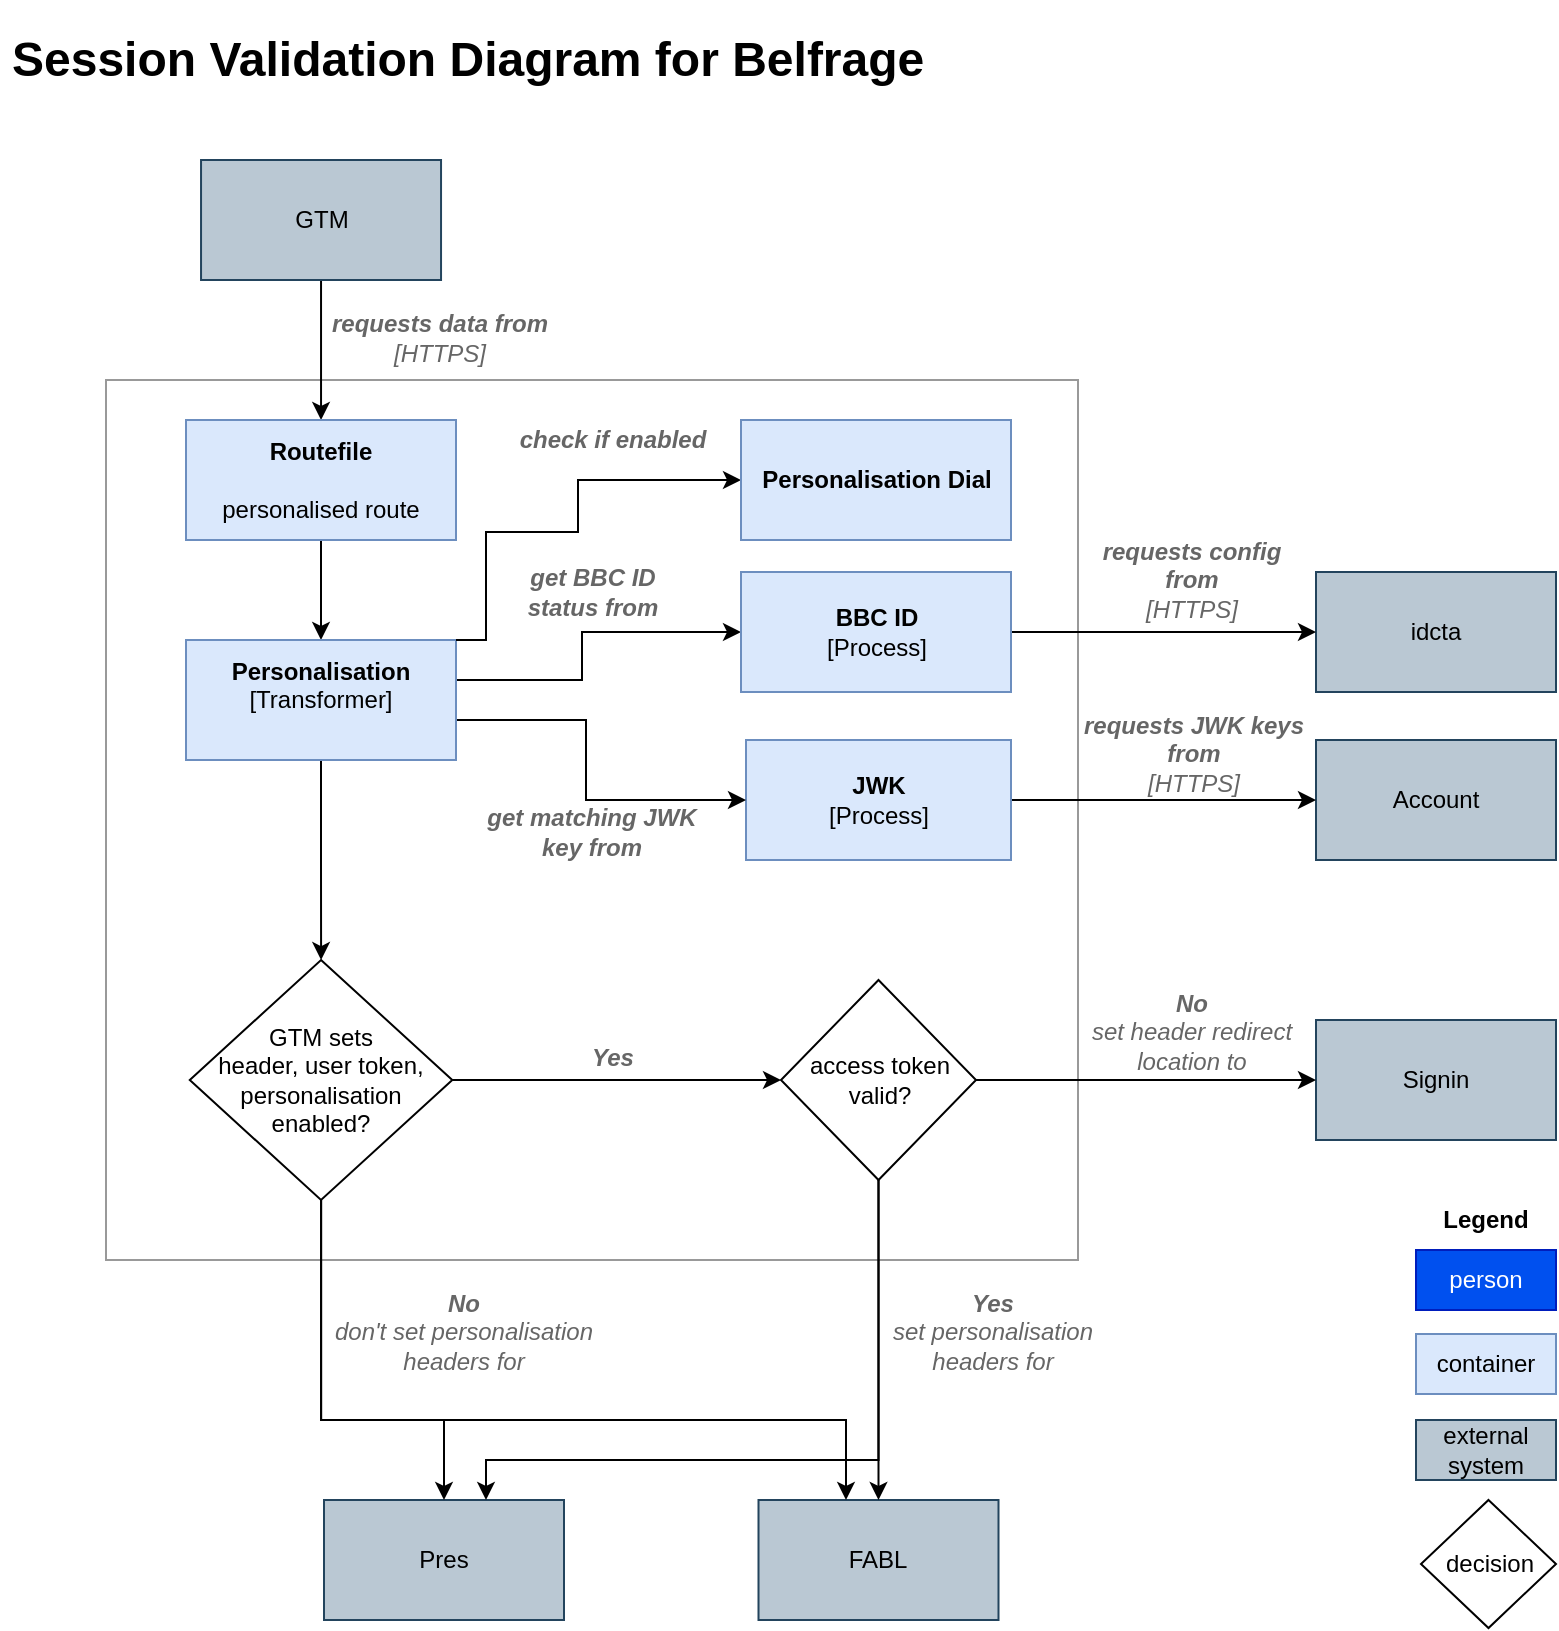 <mxfile version="15.5.9" type="device"><diagram id="yKp5CQcjfNolYZbuaR4e" name="Page-1"><mxGraphModel dx="1298" dy="835" grid="1" gridSize="10" guides="1" tooltips="1" connect="1" arrows="1" fold="1" page="1" pageScale="1" pageWidth="827" pageHeight="1169" math="0" shadow="0"><root><mxCell id="0"/><mxCell id="1" parent="0"/><mxCell id="25" value="" style="rounded=0;whiteSpace=wrap;html=1;fillColor=none;strokeColor=#999999;" parent="1" vertex="1"><mxGeometry x="60" y="190" width="486" height="440" as="geometry"/></mxCell><mxCell id="17" value="&lt;h1&gt;Session Validation Diagram for Belfrage&lt;/h1&gt;&lt;p&gt;&lt;br&gt;&lt;/p&gt;" style="text;html=1;strokeColor=none;fillColor=none;spacing=5;spacingTop=-20;whiteSpace=wrap;overflow=hidden;rounded=0;" parent="1" vertex="1"><mxGeometry x="7.5" y="10" width="505" height="100" as="geometry"/></mxCell><mxCell id="37" value="idcta" style="rounded=0;whiteSpace=wrap;html=1;fillColor=#bac8d3;strokeColor=#23445d;" parent="1" vertex="1"><mxGeometry x="665" y="286" width="120" height="60" as="geometry"/></mxCell><mxCell id="38" value="Account" style="rounded=0;whiteSpace=wrap;html=1;fillColor=#bac8d3;strokeColor=#23445d;" parent="1" vertex="1"><mxGeometry x="665" y="370" width="120" height="60" as="geometry"/></mxCell><mxCell id="44" value="&lt;font color=&quot;#666666&quot;&gt;&lt;i&gt;&lt;b&gt;requests JWK keys from&lt;/b&gt;&lt;br&gt;[HTTPS]&lt;/i&gt;&lt;/font&gt;" style="text;html=1;strokeColor=none;fillColor=none;align=center;verticalAlign=middle;whiteSpace=wrap;rounded=0;" parent="1" vertex="1"><mxGeometry x="539" y="367" width="130" height="20" as="geometry"/></mxCell><mxCell id="45" value="&lt;font color=&quot;#666666&quot;&gt;&lt;i&gt;&lt;b&gt;requests config from&lt;/b&gt;&lt;br&gt;[HTTPS]&lt;/i&gt;&lt;/font&gt;" style="text;html=1;strokeColor=none;fillColor=none;align=center;verticalAlign=middle;whiteSpace=wrap;rounded=0;" parent="1" vertex="1"><mxGeometry x="550.13" y="280" width="106" height="20" as="geometry"/></mxCell><mxCell id="47" value="&lt;font color=&quot;#666666&quot;&gt;&lt;i&gt;&lt;b&gt;requests data from&lt;/b&gt;&lt;br&gt;[HTTPS]&lt;/i&gt;&lt;/font&gt;" style="text;html=1;strokeColor=none;fillColor=none;align=center;verticalAlign=middle;whiteSpace=wrap;rounded=0;" parent="1" vertex="1"><mxGeometry x="162" y="159" width="130" height="20" as="geometry"/></mxCell><mxCell id="62" style="edgeStyle=orthogonalEdgeStyle;rounded=0;orthogonalLoop=1;jettySize=auto;html=1;" parent="1" source="106" target="69" edge="1"><mxGeometry relative="1" as="geometry"><Array as="points"/><mxPoint x="256" y="210" as="targetPoint"/><mxPoint x="167.51" y="140" as="sourcePoint"/></mxGeometry></mxCell><mxCell id="64" value="Signin" style="rounded=0;whiteSpace=wrap;html=1;fillColor=#bac8d3;strokeColor=#23445d;" parent="1" vertex="1"><mxGeometry x="665" y="510" width="120" height="60" as="geometry"/></mxCell><mxCell id="66" value="Pres" style="rounded=0;whiteSpace=wrap;html=1;fillColor=#bac8d3;strokeColor=#23445d;" parent="1" vertex="1"><mxGeometry x="169" y="750" width="120" height="60" as="geometry"/></mxCell><mxCell id="67" value="FABL" style="rounded=0;whiteSpace=wrap;html=1;fillColor=#bac8d3;strokeColor=#23445d;" parent="1" vertex="1"><mxGeometry x="386.25" y="750" width="120" height="60" as="geometry"/></mxCell><mxCell id="76" style="edgeStyle=orthogonalEdgeStyle;rounded=0;orthogonalLoop=1;jettySize=auto;html=1;" parent="1" source="69" target="71" edge="1"><mxGeometry relative="1" as="geometry"/></mxCell><mxCell id="69" value="&lt;b&gt;Routefile&lt;/b&gt;&lt;br&gt;&lt;br&gt;personalised route" style="rounded=0;whiteSpace=wrap;html=1;fillColor=#dae8fc;strokeColor=#6c8ebf;" parent="1" vertex="1"><mxGeometry x="100" y="210" width="135" height="60" as="geometry"/></mxCell><mxCell id="101" style="edgeStyle=orthogonalEdgeStyle;rounded=0;orthogonalLoop=1;jettySize=auto;html=1;entryX=0;entryY=0.5;entryDx=0;entryDy=0;" parent="1" source="70" target="38" edge="1"><mxGeometry relative="1" as="geometry"/></mxCell><mxCell id="70" value="&lt;b&gt;JWK&lt;br&gt;&lt;/b&gt;[Process]&lt;b&gt;&lt;br&gt;&lt;/b&gt;" style="rounded=0;whiteSpace=wrap;html=1;fillColor=#dae8fc;strokeColor=#6c8ebf;" parent="1" vertex="1"><mxGeometry x="380" y="370" width="132.5" height="60" as="geometry"/></mxCell><mxCell id="79" style="edgeStyle=orthogonalEdgeStyle;rounded=0;orthogonalLoop=1;jettySize=auto;html=1;entryX=0;entryY=0.5;entryDx=0;entryDy=0;" parent="1" source="71" target="75" edge="1"><mxGeometry relative="1" as="geometry"><Array as="points"><mxPoint x="298" y="340"/><mxPoint x="298" y="316"/></Array></mxGeometry></mxCell><mxCell id="80" style="edgeStyle=orthogonalEdgeStyle;rounded=0;orthogonalLoop=1;jettySize=auto;html=1;" parent="1" source="71" target="70" edge="1"><mxGeometry relative="1" as="geometry"><mxPoint x="380" y="430" as="targetPoint"/><Array as="points"><mxPoint x="300" y="360"/><mxPoint x="300" y="400"/></Array></mxGeometry></mxCell><mxCell id="94" style="edgeStyle=orthogonalEdgeStyle;rounded=0;orthogonalLoop=1;jettySize=auto;html=1;" parent="1" source="71" target="93" edge="1"><mxGeometry relative="1" as="geometry"/></mxCell><mxCell id="71" value="&lt;div&gt;&lt;b&gt;Personalisation&lt;/b&gt;&lt;/div&gt;&lt;div&gt;[Transformer]&lt;/div&gt;&amp;nbsp;" style="rounded=0;whiteSpace=wrap;html=1;fillColor=#dae8fc;strokeColor=#6c8ebf;" parent="1" vertex="1"><mxGeometry x="100" y="320" width="135" height="60" as="geometry"/></mxCell><mxCell id="100" style="edgeStyle=orthogonalEdgeStyle;rounded=0;orthogonalLoop=1;jettySize=auto;html=1;entryX=0;entryY=0.5;entryDx=0;entryDy=0;" parent="1" source="75" target="37" edge="1"><mxGeometry relative="1" as="geometry"/></mxCell><mxCell id="75" value="&lt;b&gt;BBC ID&lt;/b&gt;&lt;br&gt;[Process]" style="rounded=0;whiteSpace=wrap;html=1;fillColor=#dae8fc;strokeColor=#6c8ebf;" parent="1" vertex="1"><mxGeometry x="377.5" y="286" width="135" height="60" as="geometry"/></mxCell><mxCell id="77" value="&lt;font color=&quot;#666666&quot;&gt;&lt;i&gt;&lt;b&gt;get BBC ID&lt;br&gt;status&amp;nbsp;from&lt;/b&gt;&lt;br&gt;&lt;/i&gt;&lt;/font&gt;" style="text;html=1;strokeColor=none;fillColor=none;align=center;verticalAlign=middle;whiteSpace=wrap;rounded=0;" parent="1" vertex="1"><mxGeometry x="239.57" y="286" width="126.86" height="20" as="geometry"/></mxCell><mxCell id="78" value="&lt;font color=&quot;#666666&quot;&gt;&lt;i&gt;&lt;b&gt;get matching JWK&lt;br&gt;key from&lt;/b&gt;&lt;br&gt;&lt;/i&gt;&lt;/font&gt;" style="text;html=1;strokeColor=none;fillColor=none;align=center;verticalAlign=middle;whiteSpace=wrap;rounded=0;" parent="1" vertex="1"><mxGeometry x="238" y="406" width="130" height="20" as="geometry"/></mxCell><mxCell id="84" value="&lt;font color=&quot;#666666&quot;&gt;&lt;i&gt;&lt;b&gt;No&lt;/b&gt;&lt;br&gt;set header redirect location to&lt;br&gt;&lt;/i&gt;&lt;/font&gt;" style="text;html=1;strokeColor=none;fillColor=none;align=center;verticalAlign=middle;whiteSpace=wrap;rounded=0;" parent="1" vertex="1"><mxGeometry x="536.25" y="506" width="133.75" height="20" as="geometry"/></mxCell><mxCell id="85" value="&lt;font color=&quot;#666666&quot;&gt;&lt;i&gt;&lt;b&gt;Yes&lt;/b&gt;&lt;br&gt;set personalisation headers for&lt;br&gt;&lt;/i&gt;&lt;/font&gt;" style="text;html=1;strokeColor=none;fillColor=none;align=center;verticalAlign=middle;whiteSpace=wrap;rounded=0;" parent="1" vertex="1"><mxGeometry x="448" y="656" width="111" height="20" as="geometry"/></mxCell><mxCell id="88" style="edgeStyle=orthogonalEdgeStyle;rounded=0;orthogonalLoop=1;jettySize=auto;html=1;entryX=0;entryY=0.5;entryDx=0;entryDy=0;" parent="1" source="87" target="64" edge="1"><mxGeometry relative="1" as="geometry"/></mxCell><mxCell id="90" style="edgeStyle=orthogonalEdgeStyle;rounded=0;orthogonalLoop=1;jettySize=auto;html=1;" parent="1" source="87" target="66" edge="1"><mxGeometry relative="1" as="geometry"><Array as="points"><mxPoint x="446" y="730"/><mxPoint x="250" y="730"/></Array></mxGeometry></mxCell><mxCell id="91" style="edgeStyle=orthogonalEdgeStyle;rounded=0;orthogonalLoop=1;jettySize=auto;html=1;" parent="1" source="87" target="67" edge="1"><mxGeometry relative="1" as="geometry"><Array as="points"><mxPoint x="446" y="790"/><mxPoint x="446" y="790"/></Array></mxGeometry></mxCell><mxCell id="87" value="access token valid?" style="rhombus;whiteSpace=wrap;html=1;" parent="1" vertex="1"><mxGeometry x="397.5" y="490" width="97.5" height="100" as="geometry"/></mxCell><mxCell id="95" style="edgeStyle=orthogonalEdgeStyle;rounded=0;orthogonalLoop=1;jettySize=auto;html=1;" parent="1" source="93" target="87" edge="1"><mxGeometry relative="1" as="geometry"><Array as="points"><mxPoint x="310" y="540"/><mxPoint x="310" y="540"/></Array></mxGeometry></mxCell><mxCell id="96" style="edgeStyle=orthogonalEdgeStyle;rounded=0;orthogonalLoop=1;jettySize=auto;html=1;" parent="1" source="93" target="66" edge="1"><mxGeometry relative="1" as="geometry"><Array as="points"><mxPoint x="168" y="710"/><mxPoint x="229" y="710"/></Array></mxGeometry></mxCell><mxCell id="97" style="edgeStyle=orthogonalEdgeStyle;rounded=0;orthogonalLoop=1;jettySize=auto;html=1;" parent="1" source="93" target="67" edge="1"><mxGeometry relative="1" as="geometry"><Array as="points"><mxPoint x="168" y="710"/><mxPoint x="430" y="710"/></Array></mxGeometry></mxCell><mxCell id="93" value="GTM sets&lt;br&gt;header, user token,&lt;br&gt;personalisation&lt;br&gt;enabled?" style="rhombus;whiteSpace=wrap;html=1;" parent="1" vertex="1"><mxGeometry x="101.89" y="480" width="131.25" height="120" as="geometry"/></mxCell><mxCell id="98" value="&lt;font color=&quot;#666666&quot;&gt;&lt;i&gt;&lt;b&gt;No&lt;/b&gt;&lt;br&gt;don't set personalisation&lt;br&gt;headers for&lt;br&gt;&lt;/i&gt;&lt;/font&gt;" style="text;html=1;strokeColor=none;fillColor=none;align=center;verticalAlign=middle;whiteSpace=wrap;rounded=0;" parent="1" vertex="1"><mxGeometry x="169" y="656" width="140" height="20" as="geometry"/></mxCell><mxCell id="99" value="&lt;font color=&quot;#666666&quot;&gt;&lt;i&gt;&lt;b&gt;Yes&lt;/b&gt;&lt;br&gt;&lt;/i&gt;&lt;/font&gt;" style="text;html=1;strokeColor=none;fillColor=none;align=center;verticalAlign=middle;whiteSpace=wrap;rounded=0;" parent="1" vertex="1"><mxGeometry x="296.25" y="518.5" width="35" height="20" as="geometry"/></mxCell><mxCell id="102" style="edgeStyle=orthogonalEdgeStyle;rounded=0;orthogonalLoop=1;jettySize=auto;html=1;exitX=0.5;exitY=1;exitDx=0;exitDy=0;" parent="1" source="85" target="85" edge="1"><mxGeometry relative="1" as="geometry"/></mxCell><mxCell id="103" value="decision" style="rhombus;whiteSpace=wrap;html=1;" parent="1" vertex="1"><mxGeometry x="717.5" y="750" width="67.5" height="64" as="geometry"/></mxCell><mxCell id="54" value="container" style="rounded=0;whiteSpace=wrap;html=1;fillColor=#dae8fc;strokeColor=#6c8ebf;" parent="1" vertex="1"><mxGeometry x="715" y="667" width="70" height="30" as="geometry"/></mxCell><mxCell id="56" value="person" style="rounded=0;whiteSpace=wrap;html=1;fillColor=#0050ef;strokeColor=#001DBC;fontColor=#ffffff;" parent="1" vertex="1"><mxGeometry x="715" y="625" width="70" height="30" as="geometry"/></mxCell><mxCell id="57" value="external system" style="rounded=0;whiteSpace=wrap;html=1;fillColor=#bac8d3;strokeColor=#23445d;" parent="1" vertex="1"><mxGeometry x="715" y="710" width="70" height="30" as="geometry"/></mxCell><mxCell id="58" value="&lt;b&gt;Legend&lt;/b&gt;" style="text;html=1;strokeColor=none;fillColor=none;align=center;verticalAlign=middle;whiteSpace=wrap;rounded=0;" parent="1" vertex="1"><mxGeometry x="715" y="600" width="70" height="20" as="geometry"/></mxCell><mxCell id="106" value="GTM" style="rounded=0;whiteSpace=wrap;html=1;fillColor=#bac8d3;strokeColor=#23445d;" parent="1" vertex="1"><mxGeometry x="107.52" y="80" width="120" height="60" as="geometry"/></mxCell><mxCell id="_AnOeR8ti04Pt7-IpHB3-106" style="edgeStyle=orthogonalEdgeStyle;rounded=0;orthogonalLoop=1;jettySize=auto;html=1;exitX=1;exitY=0;exitDx=0;exitDy=0;" edge="1" parent="1" target="_AnOeR8ti04Pt7-IpHB3-107" source="71"><mxGeometry relative="1" as="geometry"><Array as="points"><mxPoint x="250" y="320"/><mxPoint x="250" y="266"/><mxPoint x="296" y="266"/><mxPoint x="296" y="240"/></Array><mxPoint x="233.14" y="266" as="sourcePoint"/></mxGeometry></mxCell><mxCell id="_AnOeR8ti04Pt7-IpHB3-107" value="&lt;b&gt;Personalisation Dial&lt;/b&gt;&lt;br&gt;" style="rounded=0;whiteSpace=wrap;html=1;fillColor=#dae8fc;strokeColor=#6c8ebf;" vertex="1" parent="1"><mxGeometry x="377.5" y="210" width="135" height="60" as="geometry"/></mxCell><mxCell id="_AnOeR8ti04Pt7-IpHB3-110" value="&lt;font color=&quot;#666666&quot;&gt;&lt;i&gt;&lt;b&gt;check if enabled&lt;br&gt;&lt;/b&gt;&lt;/i&gt;&lt;/font&gt;" style="text;html=1;strokeColor=none;fillColor=none;align=center;verticalAlign=middle;whiteSpace=wrap;rounded=0;" vertex="1" parent="1"><mxGeometry x="250.32" y="210" width="126.86" height="20" as="geometry"/></mxCell></root></mxGraphModel></diagram></mxfile>